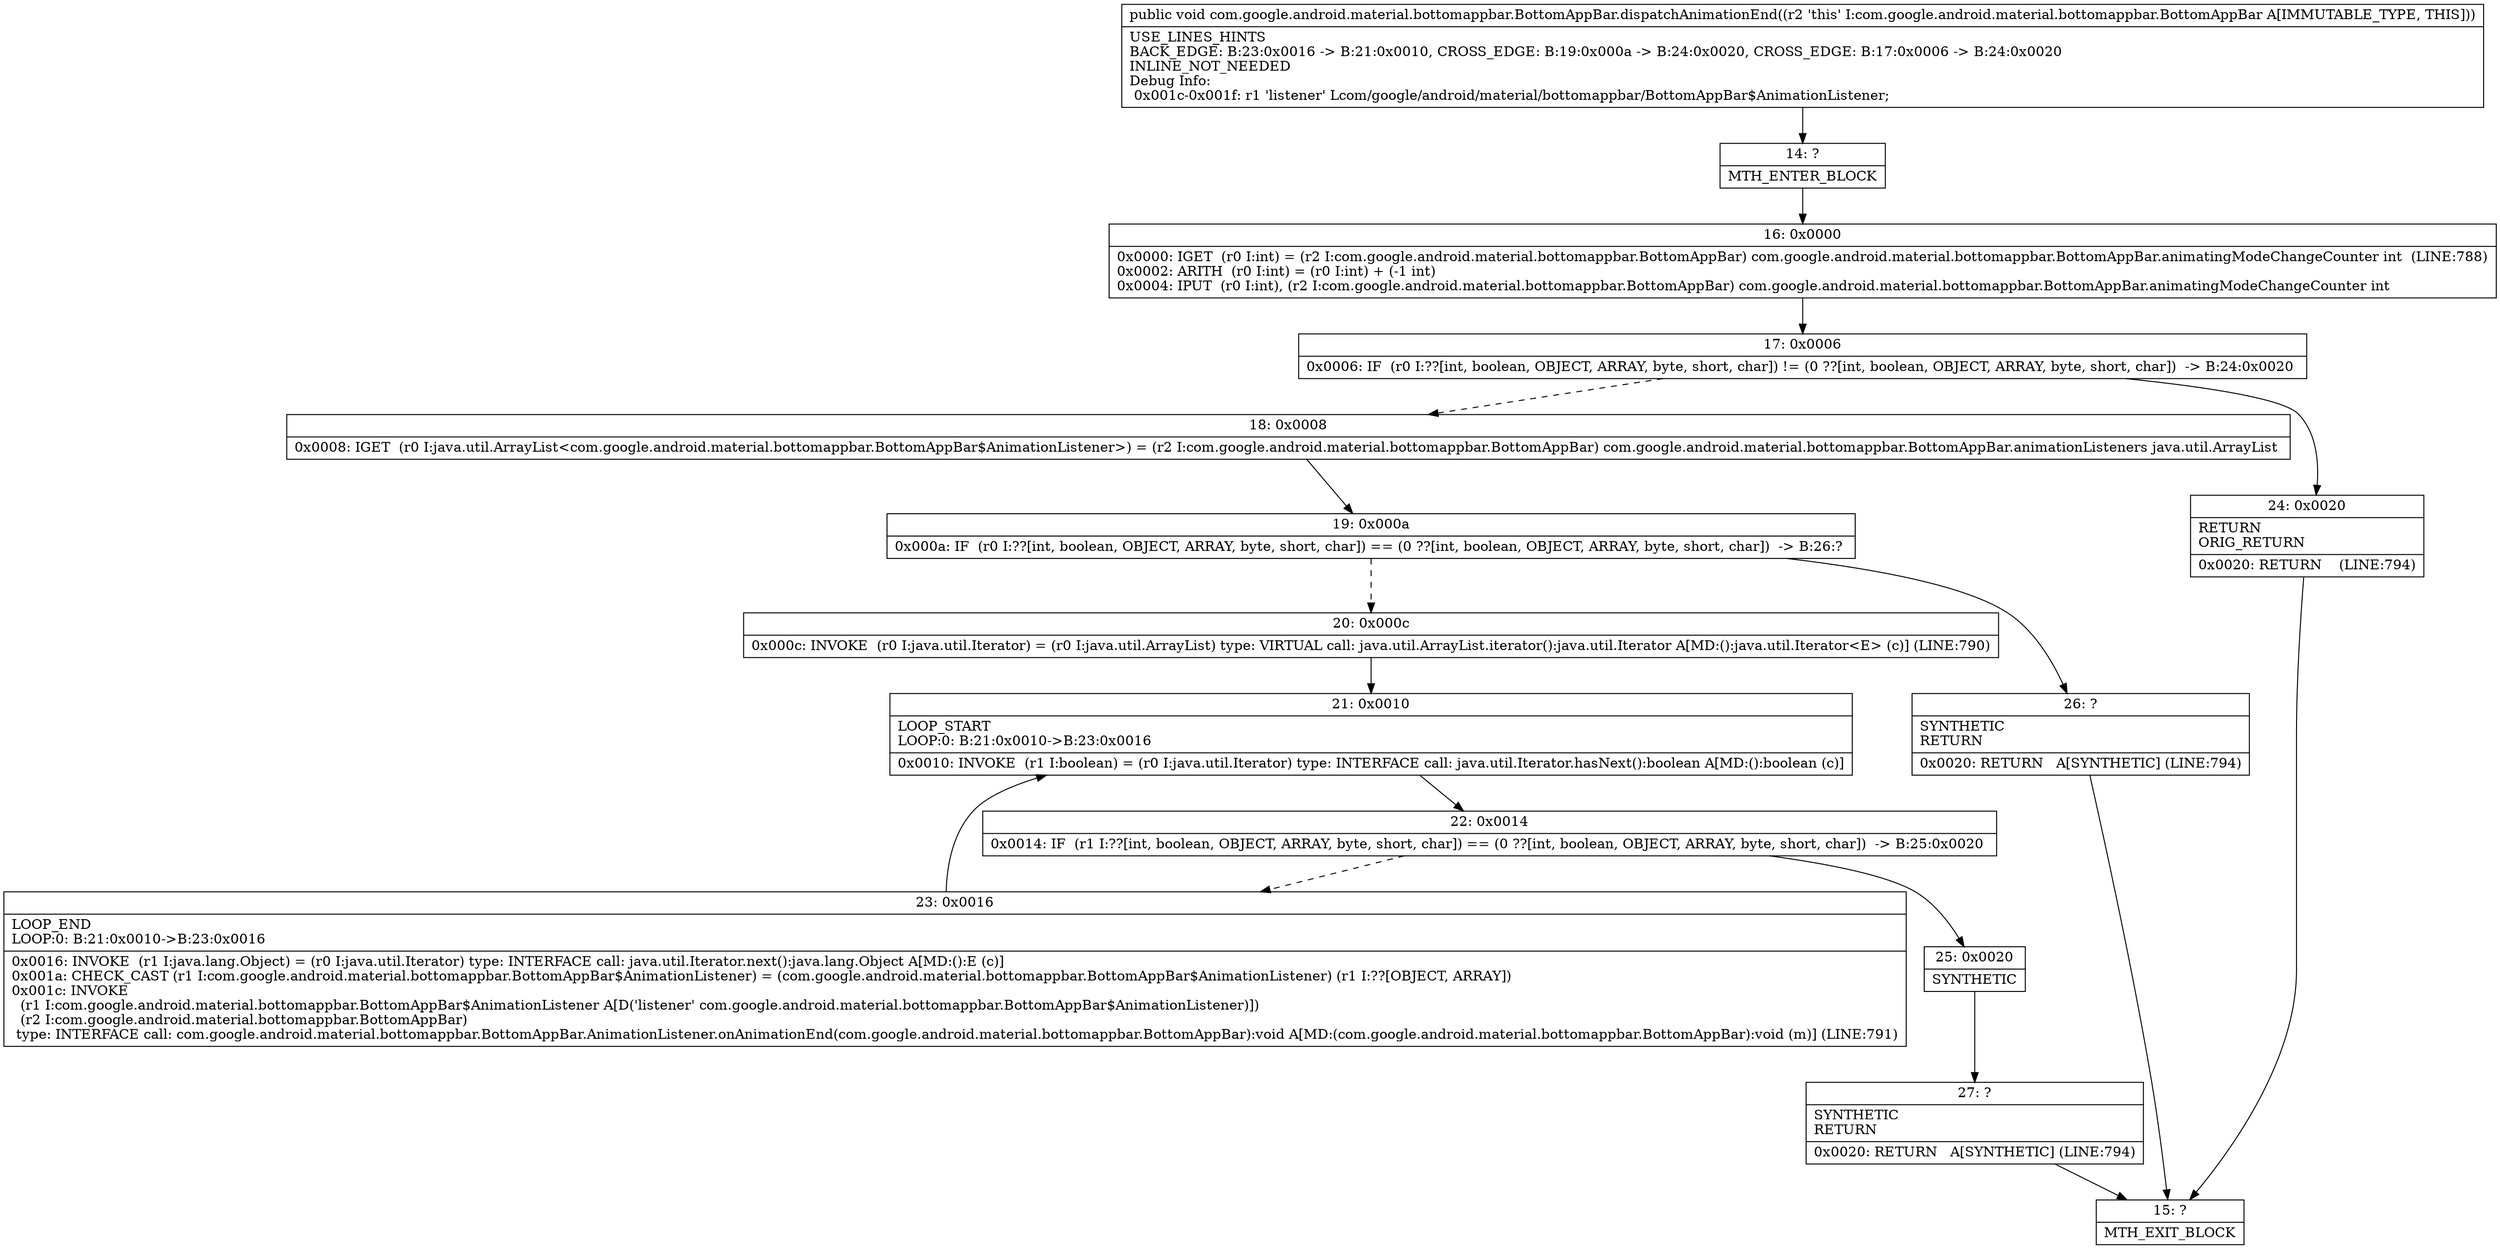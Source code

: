 digraph "CFG forcom.google.android.material.bottomappbar.BottomAppBar.dispatchAnimationEnd()V" {
Node_14 [shape=record,label="{14\:\ ?|MTH_ENTER_BLOCK\l}"];
Node_16 [shape=record,label="{16\:\ 0x0000|0x0000: IGET  (r0 I:int) = (r2 I:com.google.android.material.bottomappbar.BottomAppBar) com.google.android.material.bottomappbar.BottomAppBar.animatingModeChangeCounter int  (LINE:788)\l0x0002: ARITH  (r0 I:int) = (r0 I:int) + (\-1 int) \l0x0004: IPUT  (r0 I:int), (r2 I:com.google.android.material.bottomappbar.BottomAppBar) com.google.android.material.bottomappbar.BottomAppBar.animatingModeChangeCounter int \l}"];
Node_17 [shape=record,label="{17\:\ 0x0006|0x0006: IF  (r0 I:??[int, boolean, OBJECT, ARRAY, byte, short, char]) != (0 ??[int, boolean, OBJECT, ARRAY, byte, short, char])  \-\> B:24:0x0020 \l}"];
Node_18 [shape=record,label="{18\:\ 0x0008|0x0008: IGET  (r0 I:java.util.ArrayList\<com.google.android.material.bottomappbar.BottomAppBar$AnimationListener\>) = (r2 I:com.google.android.material.bottomappbar.BottomAppBar) com.google.android.material.bottomappbar.BottomAppBar.animationListeners java.util.ArrayList \l}"];
Node_19 [shape=record,label="{19\:\ 0x000a|0x000a: IF  (r0 I:??[int, boolean, OBJECT, ARRAY, byte, short, char]) == (0 ??[int, boolean, OBJECT, ARRAY, byte, short, char])  \-\> B:26:? \l}"];
Node_20 [shape=record,label="{20\:\ 0x000c|0x000c: INVOKE  (r0 I:java.util.Iterator) = (r0 I:java.util.ArrayList) type: VIRTUAL call: java.util.ArrayList.iterator():java.util.Iterator A[MD:():java.util.Iterator\<E\> (c)] (LINE:790)\l}"];
Node_21 [shape=record,label="{21\:\ 0x0010|LOOP_START\lLOOP:0: B:21:0x0010\-\>B:23:0x0016\l|0x0010: INVOKE  (r1 I:boolean) = (r0 I:java.util.Iterator) type: INTERFACE call: java.util.Iterator.hasNext():boolean A[MD:():boolean (c)]\l}"];
Node_22 [shape=record,label="{22\:\ 0x0014|0x0014: IF  (r1 I:??[int, boolean, OBJECT, ARRAY, byte, short, char]) == (0 ??[int, boolean, OBJECT, ARRAY, byte, short, char])  \-\> B:25:0x0020 \l}"];
Node_23 [shape=record,label="{23\:\ 0x0016|LOOP_END\lLOOP:0: B:21:0x0010\-\>B:23:0x0016\l|0x0016: INVOKE  (r1 I:java.lang.Object) = (r0 I:java.util.Iterator) type: INTERFACE call: java.util.Iterator.next():java.lang.Object A[MD:():E (c)]\l0x001a: CHECK_CAST (r1 I:com.google.android.material.bottomappbar.BottomAppBar$AnimationListener) = (com.google.android.material.bottomappbar.BottomAppBar$AnimationListener) (r1 I:??[OBJECT, ARRAY]) \l0x001c: INVOKE  \l  (r1 I:com.google.android.material.bottomappbar.BottomAppBar$AnimationListener A[D('listener' com.google.android.material.bottomappbar.BottomAppBar$AnimationListener)])\l  (r2 I:com.google.android.material.bottomappbar.BottomAppBar)\l type: INTERFACE call: com.google.android.material.bottomappbar.BottomAppBar.AnimationListener.onAnimationEnd(com.google.android.material.bottomappbar.BottomAppBar):void A[MD:(com.google.android.material.bottomappbar.BottomAppBar):void (m)] (LINE:791)\l}"];
Node_25 [shape=record,label="{25\:\ 0x0020|SYNTHETIC\l}"];
Node_27 [shape=record,label="{27\:\ ?|SYNTHETIC\lRETURN\l|0x0020: RETURN   A[SYNTHETIC] (LINE:794)\l}"];
Node_15 [shape=record,label="{15\:\ ?|MTH_EXIT_BLOCK\l}"];
Node_26 [shape=record,label="{26\:\ ?|SYNTHETIC\lRETURN\l|0x0020: RETURN   A[SYNTHETIC] (LINE:794)\l}"];
Node_24 [shape=record,label="{24\:\ 0x0020|RETURN\lORIG_RETURN\l|0x0020: RETURN    (LINE:794)\l}"];
MethodNode[shape=record,label="{public void com.google.android.material.bottomappbar.BottomAppBar.dispatchAnimationEnd((r2 'this' I:com.google.android.material.bottomappbar.BottomAppBar A[IMMUTABLE_TYPE, THIS]))  | USE_LINES_HINTS\lBACK_EDGE: B:23:0x0016 \-\> B:21:0x0010, CROSS_EDGE: B:19:0x000a \-\> B:24:0x0020, CROSS_EDGE: B:17:0x0006 \-\> B:24:0x0020\lINLINE_NOT_NEEDED\lDebug Info:\l  0x001c\-0x001f: r1 'listener' Lcom\/google\/android\/material\/bottomappbar\/BottomAppBar$AnimationListener;\l}"];
MethodNode -> Node_14;Node_14 -> Node_16;
Node_16 -> Node_17;
Node_17 -> Node_18[style=dashed];
Node_17 -> Node_24;
Node_18 -> Node_19;
Node_19 -> Node_20[style=dashed];
Node_19 -> Node_26;
Node_20 -> Node_21;
Node_21 -> Node_22;
Node_22 -> Node_23[style=dashed];
Node_22 -> Node_25;
Node_23 -> Node_21;
Node_25 -> Node_27;
Node_27 -> Node_15;
Node_26 -> Node_15;
Node_24 -> Node_15;
}

